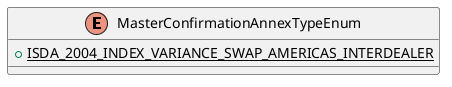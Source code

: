 @startuml

    enum MasterConfirmationAnnexTypeEnum [[MasterConfirmationAnnexTypeEnum.html]] {
        {static} +ISDA_2004_INDEX_VARIANCE_SWAP_AMERICAS_INTERDEALER
    }

@enduml
